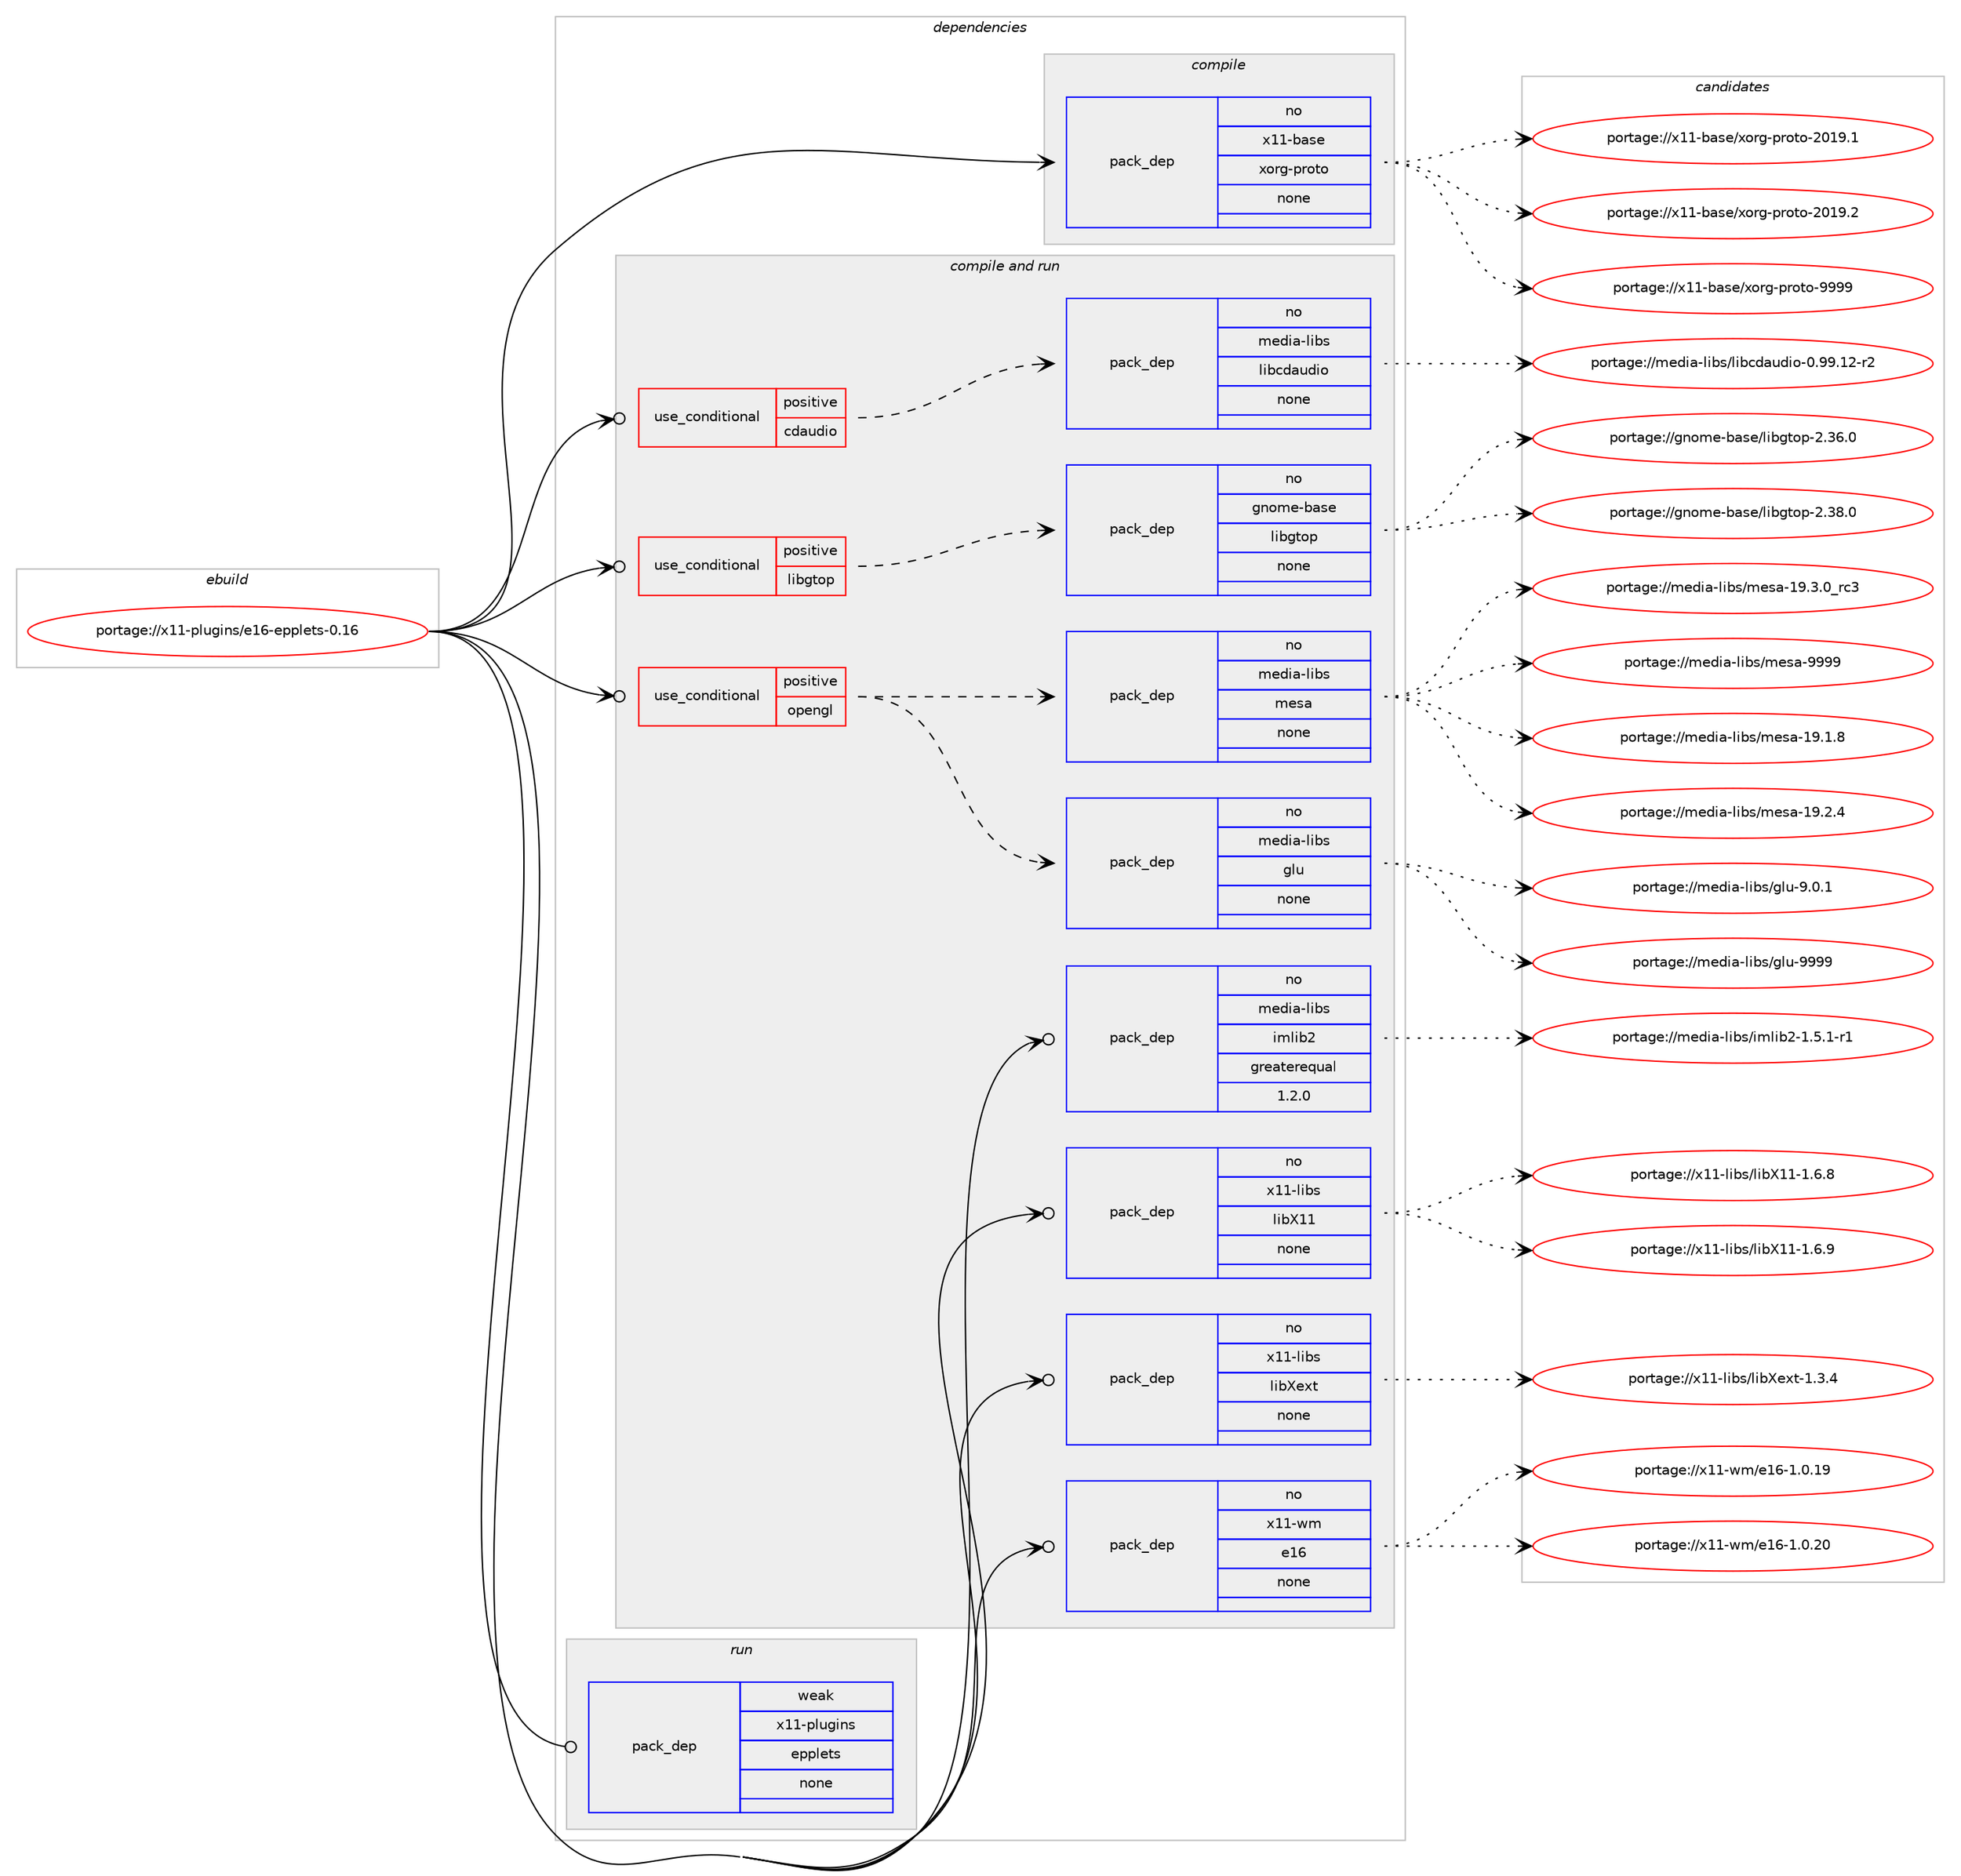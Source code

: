 digraph prolog {

# *************
# Graph options
# *************

newrank=true;
concentrate=true;
compound=true;
graph [rankdir=LR,fontname=Helvetica,fontsize=10,ranksep=1.5];#, ranksep=2.5, nodesep=0.2];
edge  [arrowhead=vee];
node  [fontname=Helvetica,fontsize=10];

# **********
# The ebuild
# **********

subgraph cluster_leftcol {
color=gray;
rank=same;
label=<<i>ebuild</i>>;
id [label="portage://x11-plugins/e16-epplets-0.16", color=red, width=4, href="../x11-plugins/e16-epplets-0.16.svg"];
}

# ****************
# The dependencies
# ****************

subgraph cluster_midcol {
color=gray;
label=<<i>dependencies</i>>;
subgraph cluster_compile {
fillcolor="#eeeeee";
style=filled;
label=<<i>compile</i>>;
subgraph pack338974 {
dependency455985 [label=<<TABLE BORDER="0" CELLBORDER="1" CELLSPACING="0" CELLPADDING="4" WIDTH="220"><TR><TD ROWSPAN="6" CELLPADDING="30">pack_dep</TD></TR><TR><TD WIDTH="110">no</TD></TR><TR><TD>x11-base</TD></TR><TR><TD>xorg-proto</TD></TR><TR><TD>none</TD></TR><TR><TD></TD></TR></TABLE>>, shape=none, color=blue];
}
id:e -> dependency455985:w [weight=20,style="solid",arrowhead="vee"];
}
subgraph cluster_compileandrun {
fillcolor="#eeeeee";
style=filled;
label=<<i>compile and run</i>>;
subgraph cond108797 {
dependency455986 [label=<<TABLE BORDER="0" CELLBORDER="1" CELLSPACING="0" CELLPADDING="4"><TR><TD ROWSPAN="3" CELLPADDING="10">use_conditional</TD></TR><TR><TD>positive</TD></TR><TR><TD>cdaudio</TD></TR></TABLE>>, shape=none, color=red];
subgraph pack338975 {
dependency455987 [label=<<TABLE BORDER="0" CELLBORDER="1" CELLSPACING="0" CELLPADDING="4" WIDTH="220"><TR><TD ROWSPAN="6" CELLPADDING="30">pack_dep</TD></TR><TR><TD WIDTH="110">no</TD></TR><TR><TD>media-libs</TD></TR><TR><TD>libcdaudio</TD></TR><TR><TD>none</TD></TR><TR><TD></TD></TR></TABLE>>, shape=none, color=blue];
}
dependency455986:e -> dependency455987:w [weight=20,style="dashed",arrowhead="vee"];
}
id:e -> dependency455986:w [weight=20,style="solid",arrowhead="odotvee"];
subgraph cond108798 {
dependency455988 [label=<<TABLE BORDER="0" CELLBORDER="1" CELLSPACING="0" CELLPADDING="4"><TR><TD ROWSPAN="3" CELLPADDING="10">use_conditional</TD></TR><TR><TD>positive</TD></TR><TR><TD>libgtop</TD></TR></TABLE>>, shape=none, color=red];
subgraph pack338976 {
dependency455989 [label=<<TABLE BORDER="0" CELLBORDER="1" CELLSPACING="0" CELLPADDING="4" WIDTH="220"><TR><TD ROWSPAN="6" CELLPADDING="30">pack_dep</TD></TR><TR><TD WIDTH="110">no</TD></TR><TR><TD>gnome-base</TD></TR><TR><TD>libgtop</TD></TR><TR><TD>none</TD></TR><TR><TD></TD></TR></TABLE>>, shape=none, color=blue];
}
dependency455988:e -> dependency455989:w [weight=20,style="dashed",arrowhead="vee"];
}
id:e -> dependency455988:w [weight=20,style="solid",arrowhead="odotvee"];
subgraph cond108799 {
dependency455990 [label=<<TABLE BORDER="0" CELLBORDER="1" CELLSPACING="0" CELLPADDING="4"><TR><TD ROWSPAN="3" CELLPADDING="10">use_conditional</TD></TR><TR><TD>positive</TD></TR><TR><TD>opengl</TD></TR></TABLE>>, shape=none, color=red];
subgraph pack338977 {
dependency455991 [label=<<TABLE BORDER="0" CELLBORDER="1" CELLSPACING="0" CELLPADDING="4" WIDTH="220"><TR><TD ROWSPAN="6" CELLPADDING="30">pack_dep</TD></TR><TR><TD WIDTH="110">no</TD></TR><TR><TD>media-libs</TD></TR><TR><TD>glu</TD></TR><TR><TD>none</TD></TR><TR><TD></TD></TR></TABLE>>, shape=none, color=blue];
}
dependency455990:e -> dependency455991:w [weight=20,style="dashed",arrowhead="vee"];
subgraph pack338978 {
dependency455992 [label=<<TABLE BORDER="0" CELLBORDER="1" CELLSPACING="0" CELLPADDING="4" WIDTH="220"><TR><TD ROWSPAN="6" CELLPADDING="30">pack_dep</TD></TR><TR><TD WIDTH="110">no</TD></TR><TR><TD>media-libs</TD></TR><TR><TD>mesa</TD></TR><TR><TD>none</TD></TR><TR><TD></TD></TR></TABLE>>, shape=none, color=blue];
}
dependency455990:e -> dependency455992:w [weight=20,style="dashed",arrowhead="vee"];
}
id:e -> dependency455990:w [weight=20,style="solid",arrowhead="odotvee"];
subgraph pack338979 {
dependency455993 [label=<<TABLE BORDER="0" CELLBORDER="1" CELLSPACING="0" CELLPADDING="4" WIDTH="220"><TR><TD ROWSPAN="6" CELLPADDING="30">pack_dep</TD></TR><TR><TD WIDTH="110">no</TD></TR><TR><TD>media-libs</TD></TR><TR><TD>imlib2</TD></TR><TR><TD>greaterequal</TD></TR><TR><TD>1.2.0</TD></TR></TABLE>>, shape=none, color=blue];
}
id:e -> dependency455993:w [weight=20,style="solid",arrowhead="odotvee"];
subgraph pack338980 {
dependency455994 [label=<<TABLE BORDER="0" CELLBORDER="1" CELLSPACING="0" CELLPADDING="4" WIDTH="220"><TR><TD ROWSPAN="6" CELLPADDING="30">pack_dep</TD></TR><TR><TD WIDTH="110">no</TD></TR><TR><TD>x11-libs</TD></TR><TR><TD>libX11</TD></TR><TR><TD>none</TD></TR><TR><TD></TD></TR></TABLE>>, shape=none, color=blue];
}
id:e -> dependency455994:w [weight=20,style="solid",arrowhead="odotvee"];
subgraph pack338981 {
dependency455995 [label=<<TABLE BORDER="0" CELLBORDER="1" CELLSPACING="0" CELLPADDING="4" WIDTH="220"><TR><TD ROWSPAN="6" CELLPADDING="30">pack_dep</TD></TR><TR><TD WIDTH="110">no</TD></TR><TR><TD>x11-libs</TD></TR><TR><TD>libXext</TD></TR><TR><TD>none</TD></TR><TR><TD></TD></TR></TABLE>>, shape=none, color=blue];
}
id:e -> dependency455995:w [weight=20,style="solid",arrowhead="odotvee"];
subgraph pack338982 {
dependency455996 [label=<<TABLE BORDER="0" CELLBORDER="1" CELLSPACING="0" CELLPADDING="4" WIDTH="220"><TR><TD ROWSPAN="6" CELLPADDING="30">pack_dep</TD></TR><TR><TD WIDTH="110">no</TD></TR><TR><TD>x11-wm</TD></TR><TR><TD>e16</TD></TR><TR><TD>none</TD></TR><TR><TD></TD></TR></TABLE>>, shape=none, color=blue];
}
id:e -> dependency455996:w [weight=20,style="solid",arrowhead="odotvee"];
}
subgraph cluster_run {
fillcolor="#eeeeee";
style=filled;
label=<<i>run</i>>;
subgraph pack338983 {
dependency455997 [label=<<TABLE BORDER="0" CELLBORDER="1" CELLSPACING="0" CELLPADDING="4" WIDTH="220"><TR><TD ROWSPAN="6" CELLPADDING="30">pack_dep</TD></TR><TR><TD WIDTH="110">weak</TD></TR><TR><TD>x11-plugins</TD></TR><TR><TD>epplets</TD></TR><TR><TD>none</TD></TR><TR><TD></TD></TR></TABLE>>, shape=none, color=blue];
}
id:e -> dependency455997:w [weight=20,style="solid",arrowhead="odot"];
}
}

# **************
# The candidates
# **************

subgraph cluster_choices {
rank=same;
color=gray;
label=<<i>candidates</i>>;

subgraph choice338974 {
color=black;
nodesep=1;
choiceportage1204949459897115101471201111141034511211411111611145504849574649 [label="portage://x11-base/xorg-proto-2019.1", color=red, width=4,href="../x11-base/xorg-proto-2019.1.svg"];
choiceportage1204949459897115101471201111141034511211411111611145504849574650 [label="portage://x11-base/xorg-proto-2019.2", color=red, width=4,href="../x11-base/xorg-proto-2019.2.svg"];
choiceportage120494945989711510147120111114103451121141111161114557575757 [label="portage://x11-base/xorg-proto-9999", color=red, width=4,href="../x11-base/xorg-proto-9999.svg"];
dependency455985:e -> choiceportage1204949459897115101471201111141034511211411111611145504849574649:w [style=dotted,weight="100"];
dependency455985:e -> choiceportage1204949459897115101471201111141034511211411111611145504849574650:w [style=dotted,weight="100"];
dependency455985:e -> choiceportage120494945989711510147120111114103451121141111161114557575757:w [style=dotted,weight="100"];
}
subgraph choice338975 {
color=black;
nodesep=1;
choiceportage1091011001059745108105981154710810598991009711710010511145484657574649504511450 [label="portage://media-libs/libcdaudio-0.99.12-r2", color=red, width=4,href="../media-libs/libcdaudio-0.99.12-r2.svg"];
dependency455987:e -> choiceportage1091011001059745108105981154710810598991009711710010511145484657574649504511450:w [style=dotted,weight="100"];
}
subgraph choice338976 {
color=black;
nodesep=1;
choiceportage103110111109101459897115101471081059810311611111245504651544648 [label="portage://gnome-base/libgtop-2.36.0", color=red, width=4,href="../gnome-base/libgtop-2.36.0.svg"];
choiceportage103110111109101459897115101471081059810311611111245504651564648 [label="portage://gnome-base/libgtop-2.38.0", color=red, width=4,href="../gnome-base/libgtop-2.38.0.svg"];
dependency455989:e -> choiceportage103110111109101459897115101471081059810311611111245504651544648:w [style=dotted,weight="100"];
dependency455989:e -> choiceportage103110111109101459897115101471081059810311611111245504651564648:w [style=dotted,weight="100"];
}
subgraph choice338977 {
color=black;
nodesep=1;
choiceportage10910110010597451081059811547103108117455746484649 [label="portage://media-libs/glu-9.0.1", color=red, width=4,href="../media-libs/glu-9.0.1.svg"];
choiceportage109101100105974510810598115471031081174557575757 [label="portage://media-libs/glu-9999", color=red, width=4,href="../media-libs/glu-9999.svg"];
dependency455991:e -> choiceportage10910110010597451081059811547103108117455746484649:w [style=dotted,weight="100"];
dependency455991:e -> choiceportage109101100105974510810598115471031081174557575757:w [style=dotted,weight="100"];
}
subgraph choice338978 {
color=black;
nodesep=1;
choiceportage109101100105974510810598115471091011159745495746494656 [label="portage://media-libs/mesa-19.1.8", color=red, width=4,href="../media-libs/mesa-19.1.8.svg"];
choiceportage109101100105974510810598115471091011159745495746504652 [label="portage://media-libs/mesa-19.2.4", color=red, width=4,href="../media-libs/mesa-19.2.4.svg"];
choiceportage109101100105974510810598115471091011159745495746514648951149951 [label="portage://media-libs/mesa-19.3.0_rc3", color=red, width=4,href="../media-libs/mesa-19.3.0_rc3.svg"];
choiceportage10910110010597451081059811547109101115974557575757 [label="portage://media-libs/mesa-9999", color=red, width=4,href="../media-libs/mesa-9999.svg"];
dependency455992:e -> choiceportage109101100105974510810598115471091011159745495746494656:w [style=dotted,weight="100"];
dependency455992:e -> choiceportage109101100105974510810598115471091011159745495746504652:w [style=dotted,weight="100"];
dependency455992:e -> choiceportage109101100105974510810598115471091011159745495746514648951149951:w [style=dotted,weight="100"];
dependency455992:e -> choiceportage10910110010597451081059811547109101115974557575757:w [style=dotted,weight="100"];
}
subgraph choice338979 {
color=black;
nodesep=1;
choiceportage1091011001059745108105981154710510910810598504549465346494511449 [label="portage://media-libs/imlib2-1.5.1-r1", color=red, width=4,href="../media-libs/imlib2-1.5.1-r1.svg"];
dependency455993:e -> choiceportage1091011001059745108105981154710510910810598504549465346494511449:w [style=dotted,weight="100"];
}
subgraph choice338980 {
color=black;
nodesep=1;
choiceportage120494945108105981154710810598884949454946544656 [label="portage://x11-libs/libX11-1.6.8", color=red, width=4,href="../x11-libs/libX11-1.6.8.svg"];
choiceportage120494945108105981154710810598884949454946544657 [label="portage://x11-libs/libX11-1.6.9", color=red, width=4,href="../x11-libs/libX11-1.6.9.svg"];
dependency455994:e -> choiceportage120494945108105981154710810598884949454946544656:w [style=dotted,weight="100"];
dependency455994:e -> choiceportage120494945108105981154710810598884949454946544657:w [style=dotted,weight="100"];
}
subgraph choice338981 {
color=black;
nodesep=1;
choiceportage12049494510810598115471081059888101120116454946514652 [label="portage://x11-libs/libXext-1.3.4", color=red, width=4,href="../x11-libs/libXext-1.3.4.svg"];
dependency455995:e -> choiceportage12049494510810598115471081059888101120116454946514652:w [style=dotted,weight="100"];
}
subgraph choice338982 {
color=black;
nodesep=1;
choiceportage12049494511910947101495445494648464957 [label="portage://x11-wm/e16-1.0.19", color=red, width=4,href="../x11-wm/e16-1.0.19.svg"];
choiceportage12049494511910947101495445494648465048 [label="portage://x11-wm/e16-1.0.20", color=red, width=4,href="../x11-wm/e16-1.0.20.svg"];
dependency455996:e -> choiceportage12049494511910947101495445494648464957:w [style=dotted,weight="100"];
dependency455996:e -> choiceportage12049494511910947101495445494648465048:w [style=dotted,weight="100"];
}
subgraph choice338983 {
color=black;
nodesep=1;
}
}

}
